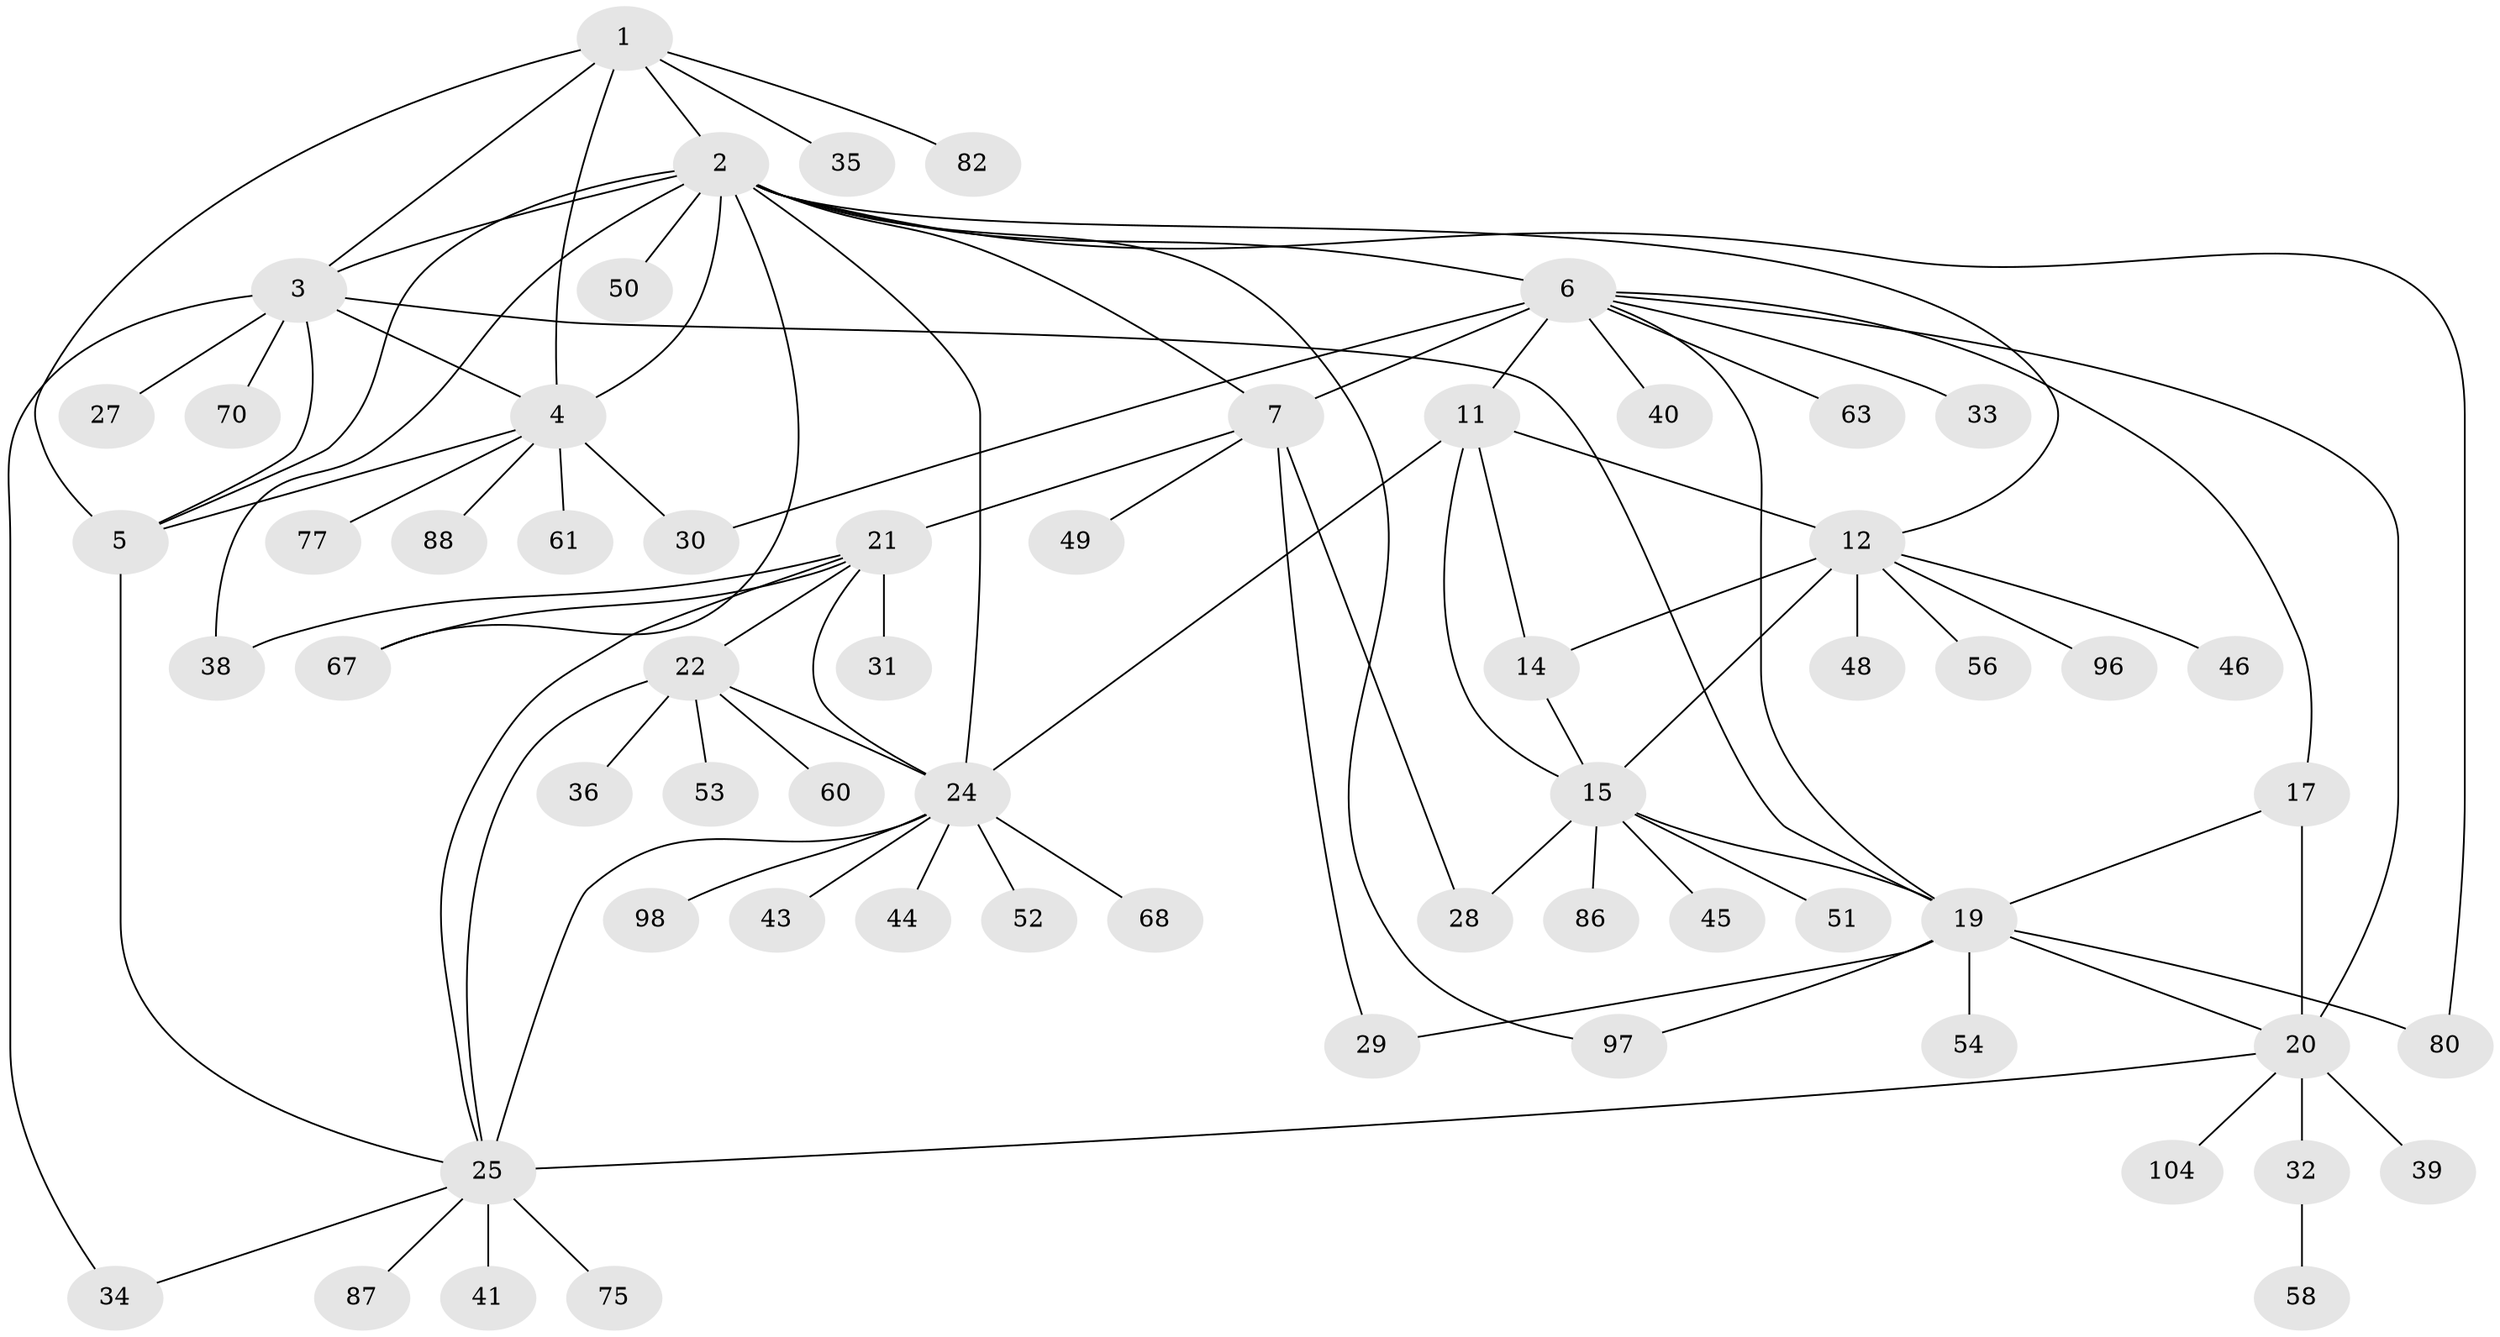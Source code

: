 // original degree distribution, {6: 0.04807692307692308, 13: 0.009615384615384616, 8: 0.057692307692307696, 9: 0.038461538461538464, 5: 0.019230769230769232, 7: 0.019230769230769232, 4: 0.028846153846153848, 10: 0.019230769230769232, 11: 0.009615384615384616, 2: 0.23076923076923078, 1: 0.5096153846153846, 3: 0.009615384615384616}
// Generated by graph-tools (version 1.1) at 2025/19/03/04/25 18:19:53]
// undirected, 62 vertices, 92 edges
graph export_dot {
graph [start="1"]
  node [color=gray90,style=filled];
  1;
  2 [super="+65"];
  3;
  4 [super="+57"];
  5 [super="+37"];
  6 [super="+66+8+47"];
  7 [super="+74+84+72+9"];
  11 [super="+89+93"];
  12 [super="+13"];
  14 [super="+69+90"];
  15;
  17;
  19;
  20;
  21;
  22 [super="+23"];
  24 [super="+26+42"];
  25;
  27;
  28;
  29;
  30 [super="+71+55"];
  31;
  32;
  33 [super="+100"];
  34;
  35;
  36;
  38 [super="+79"];
  39 [super="+73"];
  40;
  41;
  43;
  44;
  45;
  46;
  48;
  49;
  50;
  51 [super="+59"];
  52;
  53 [super="+64"];
  54;
  56 [super="+102"];
  58;
  60;
  61;
  63;
  67;
  68 [super="+92"];
  70 [super="+101"];
  75;
  77;
  80;
  82;
  86;
  87;
  88;
  96;
  97;
  98;
  104;
  1 -- 2;
  1 -- 3;
  1 -- 4;
  1 -- 5;
  1 -- 35;
  1 -- 82;
  2 -- 3;
  2 -- 4;
  2 -- 5;
  2 -- 6;
  2 -- 12;
  2 -- 50;
  2 -- 67;
  2 -- 80;
  2 -- 97;
  2 -- 38;
  2 -- 24;
  2 -- 7;
  3 -- 4;
  3 -- 5;
  3 -- 19;
  3 -- 27;
  3 -- 34;
  3 -- 70;
  4 -- 5;
  4 -- 30;
  4 -- 61;
  4 -- 77;
  4 -- 88;
  5 -- 25;
  6 -- 7 [weight=6];
  6 -- 11;
  6 -- 33;
  6 -- 40;
  6 -- 17 [weight=2];
  6 -- 19 [weight=2];
  6 -- 20 [weight=2];
  6 -- 63;
  6 -- 30;
  7 -- 29;
  7 -- 49;
  7 -- 21;
  7 -- 28;
  11 -- 12 [weight=2];
  11 -- 14;
  11 -- 15;
  11 -- 24;
  12 -- 14 [weight=2];
  12 -- 15 [weight=2];
  12 -- 46;
  12 -- 96;
  12 -- 48;
  12 -- 56;
  14 -- 15;
  15 -- 19;
  15 -- 28;
  15 -- 45;
  15 -- 51;
  15 -- 86;
  17 -- 19;
  17 -- 20;
  19 -- 20;
  19 -- 29;
  19 -- 54;
  19 -- 80;
  19 -- 97;
  20 -- 25;
  20 -- 32;
  20 -- 39;
  20 -- 104;
  21 -- 22 [weight=2];
  21 -- 24;
  21 -- 25;
  21 -- 31;
  21 -- 38;
  21 -- 67;
  22 -- 24 [weight=2];
  22 -- 25 [weight=2];
  22 -- 36;
  22 -- 53;
  22 -- 60;
  24 -- 25;
  24 -- 52;
  24 -- 68;
  24 -- 98;
  24 -- 43;
  24 -- 44;
  25 -- 34;
  25 -- 41;
  25 -- 75;
  25 -- 87;
  32 -- 58;
}
